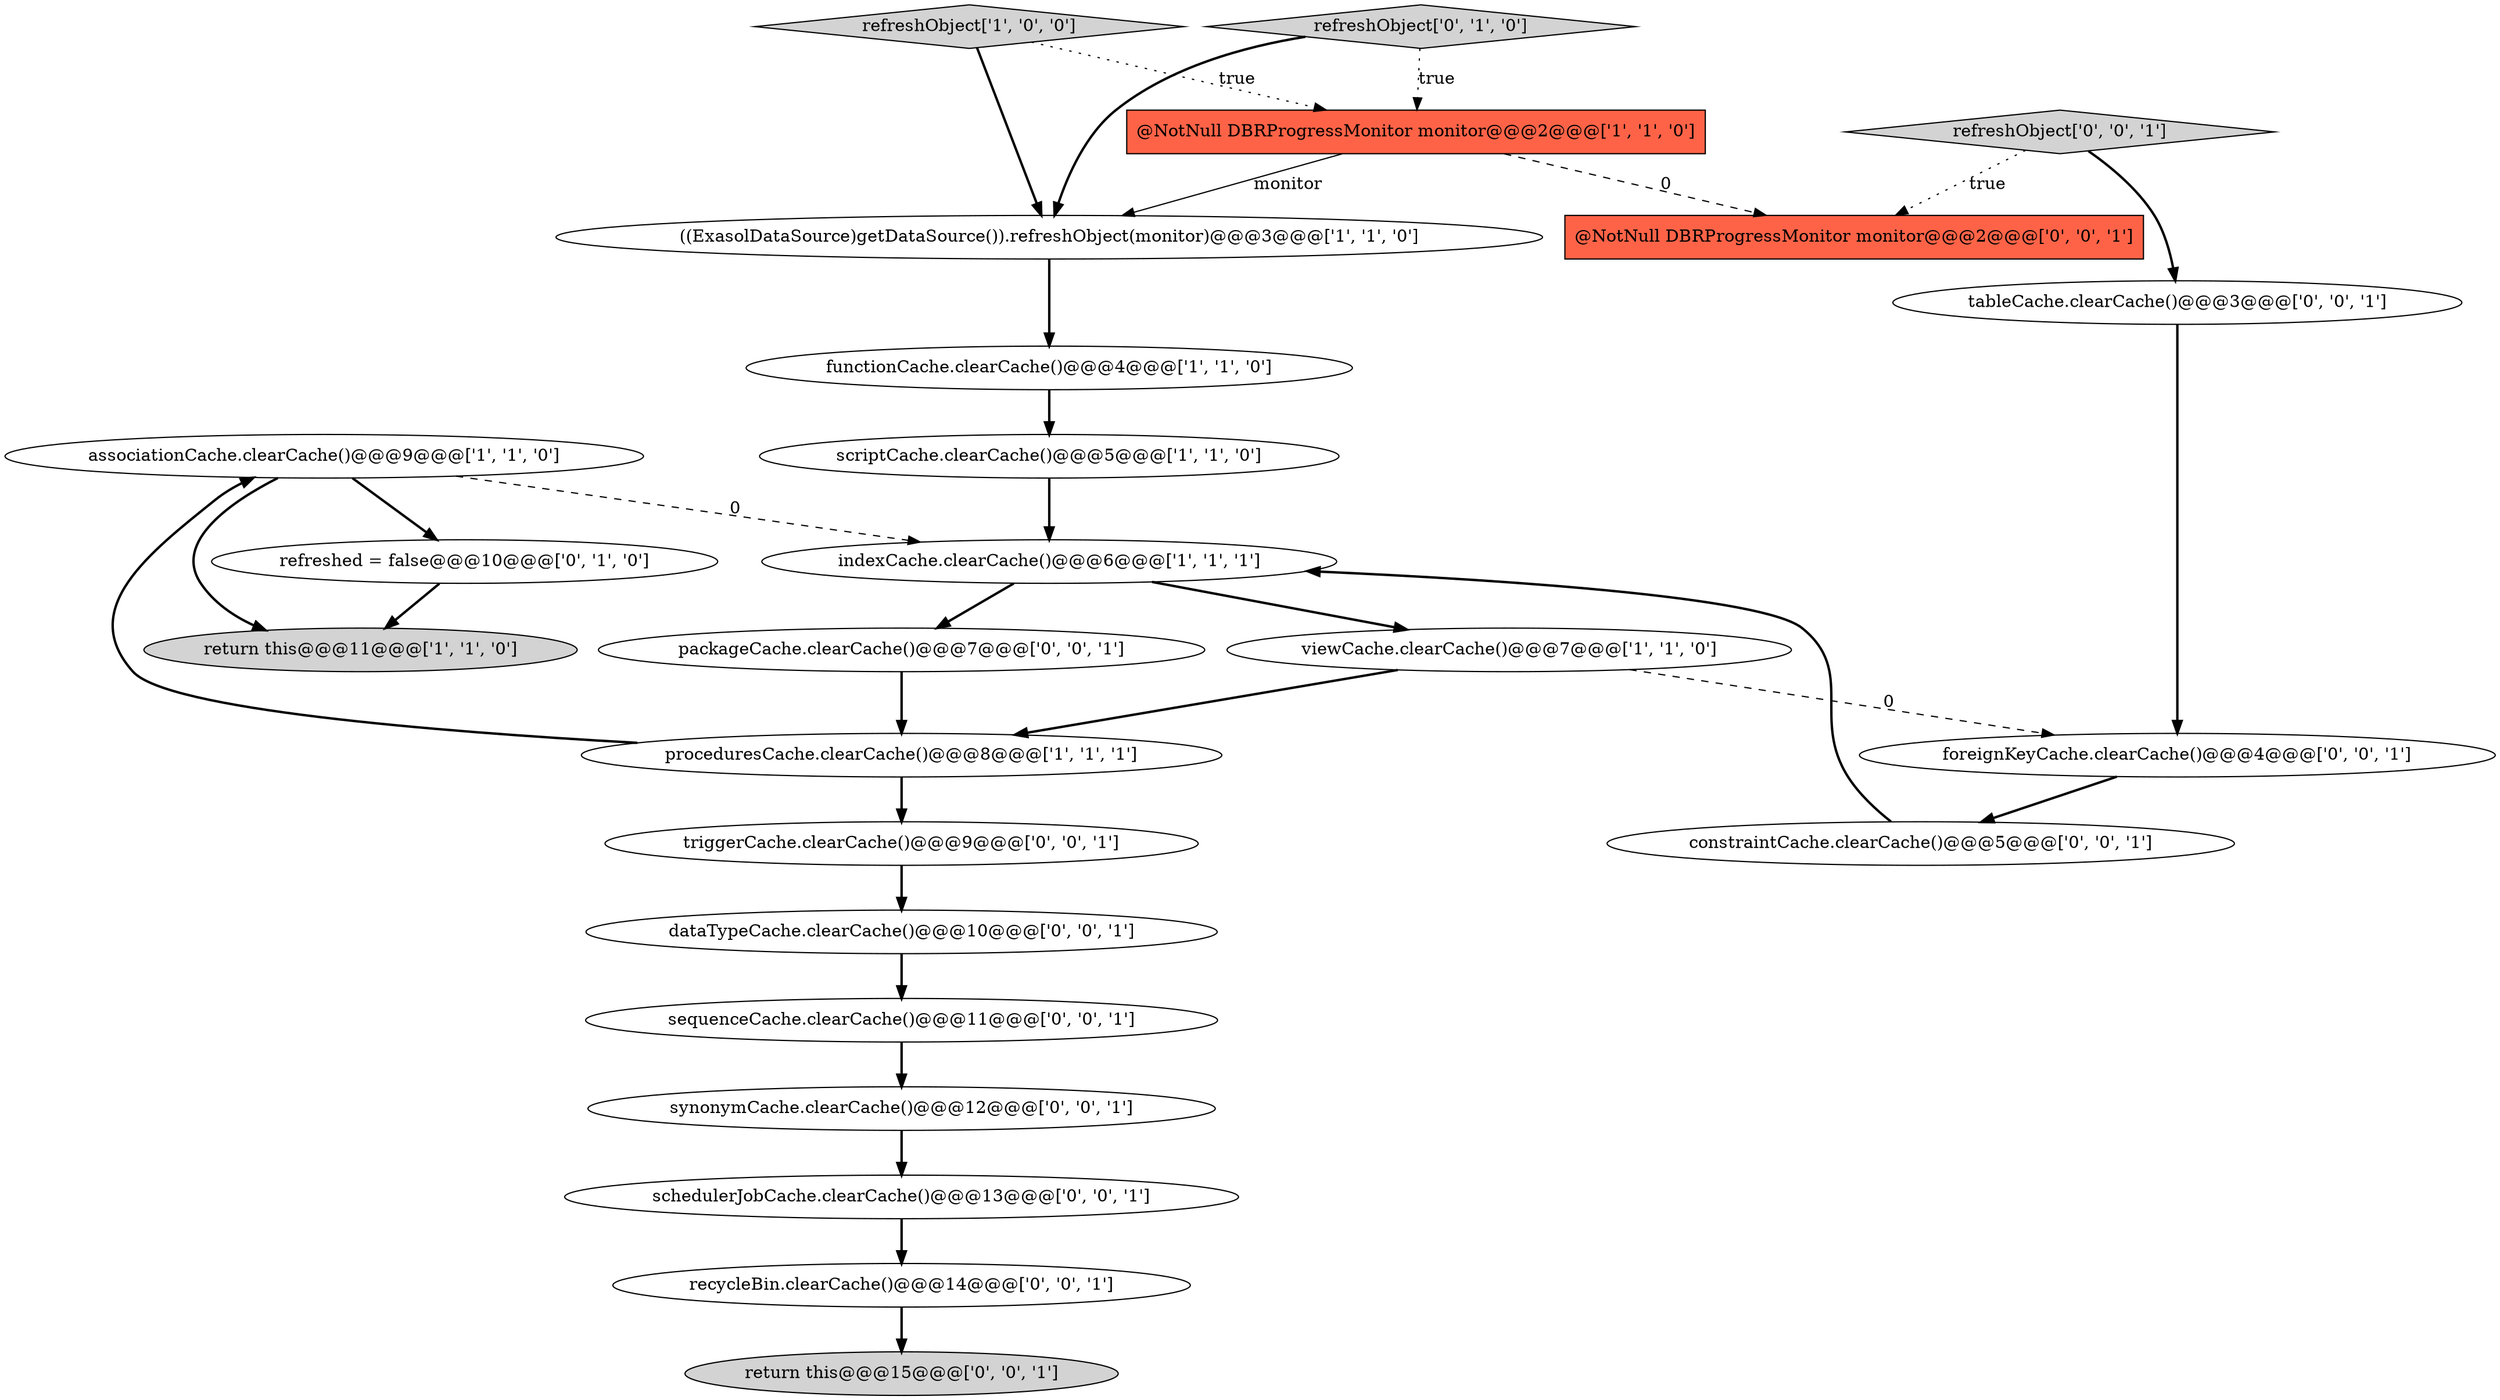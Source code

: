digraph {
5 [style = filled, label = "return this@@@11@@@['1', '1', '0']", fillcolor = lightgray, shape = ellipse image = "AAA0AAABBB1BBB"];
7 [style = filled, label = "associationCache.clearCache()@@@9@@@['1', '1', '0']", fillcolor = white, shape = ellipse image = "AAA0AAABBB1BBB"];
6 [style = filled, label = "refreshObject['1', '0', '0']", fillcolor = lightgray, shape = diamond image = "AAA0AAABBB1BBB"];
20 [style = filled, label = "schedulerJobCache.clearCache()@@@13@@@['0', '0', '1']", fillcolor = white, shape = ellipse image = "AAA0AAABBB3BBB"];
23 [style = filled, label = "tableCache.clearCache()@@@3@@@['0', '0', '1']", fillcolor = white, shape = ellipse image = "AAA0AAABBB3BBB"];
9 [style = filled, label = "indexCache.clearCache()@@@6@@@['1', '1', '1']", fillcolor = white, shape = ellipse image = "AAA0AAABBB1BBB"];
14 [style = filled, label = "recycleBin.clearCache()@@@14@@@['0', '0', '1']", fillcolor = white, shape = ellipse image = "AAA0AAABBB3BBB"];
19 [style = filled, label = "packageCache.clearCache()@@@7@@@['0', '0', '1']", fillcolor = white, shape = ellipse image = "AAA0AAABBB3BBB"];
11 [style = filled, label = "refreshObject['0', '1', '0']", fillcolor = lightgray, shape = diamond image = "AAA0AAABBB2BBB"];
12 [style = filled, label = "foreignKeyCache.clearCache()@@@4@@@['0', '0', '1']", fillcolor = white, shape = ellipse image = "AAA0AAABBB3BBB"];
3 [style = filled, label = "@NotNull DBRProgressMonitor monitor@@@2@@@['1', '1', '0']", fillcolor = tomato, shape = box image = "AAA0AAABBB1BBB"];
22 [style = filled, label = "@NotNull DBRProgressMonitor monitor@@@2@@@['0', '0', '1']", fillcolor = tomato, shape = box image = "AAA0AAABBB3BBB"];
13 [style = filled, label = "refreshObject['0', '0', '1']", fillcolor = lightgray, shape = diamond image = "AAA0AAABBB3BBB"];
2 [style = filled, label = "proceduresCache.clearCache()@@@8@@@['1', '1', '1']", fillcolor = white, shape = ellipse image = "AAA0AAABBB1BBB"];
1 [style = filled, label = "((ExasolDataSource)getDataSource()).refreshObject(monitor)@@@3@@@['1', '1', '0']", fillcolor = white, shape = ellipse image = "AAA0AAABBB1BBB"];
21 [style = filled, label = "return this@@@15@@@['0', '0', '1']", fillcolor = lightgray, shape = ellipse image = "AAA0AAABBB3BBB"];
15 [style = filled, label = "constraintCache.clearCache()@@@5@@@['0', '0', '1']", fillcolor = white, shape = ellipse image = "AAA0AAABBB3BBB"];
0 [style = filled, label = "scriptCache.clearCache()@@@5@@@['1', '1', '0']", fillcolor = white, shape = ellipse image = "AAA0AAABBB1BBB"];
17 [style = filled, label = "synonymCache.clearCache()@@@12@@@['0', '0', '1']", fillcolor = white, shape = ellipse image = "AAA0AAABBB3BBB"];
10 [style = filled, label = "refreshed = false@@@10@@@['0', '1', '0']", fillcolor = white, shape = ellipse image = "AAA1AAABBB2BBB"];
18 [style = filled, label = "dataTypeCache.clearCache()@@@10@@@['0', '0', '1']", fillcolor = white, shape = ellipse image = "AAA0AAABBB3BBB"];
16 [style = filled, label = "sequenceCache.clearCache()@@@11@@@['0', '0', '1']", fillcolor = white, shape = ellipse image = "AAA0AAABBB3BBB"];
8 [style = filled, label = "functionCache.clearCache()@@@4@@@['1', '1', '0']", fillcolor = white, shape = ellipse image = "AAA0AAABBB1BBB"];
4 [style = filled, label = "viewCache.clearCache()@@@7@@@['1', '1', '0']", fillcolor = white, shape = ellipse image = "AAA0AAABBB1BBB"];
24 [style = filled, label = "triggerCache.clearCache()@@@9@@@['0', '0', '1']", fillcolor = white, shape = ellipse image = "AAA0AAABBB3BBB"];
9->19 [style = bold, label=""];
11->3 [style = dotted, label="true"];
15->9 [style = bold, label=""];
4->12 [style = dashed, label="0"];
24->18 [style = bold, label=""];
9->4 [style = bold, label=""];
3->22 [style = dashed, label="0"];
8->0 [style = bold, label=""];
7->10 [style = bold, label=""];
2->7 [style = bold, label=""];
14->21 [style = bold, label=""];
12->15 [style = bold, label=""];
13->23 [style = bold, label=""];
1->8 [style = bold, label=""];
0->9 [style = bold, label=""];
3->1 [style = solid, label="monitor"];
11->1 [style = bold, label=""];
17->20 [style = bold, label=""];
4->2 [style = bold, label=""];
7->9 [style = dashed, label="0"];
23->12 [style = bold, label=""];
18->16 [style = bold, label=""];
6->3 [style = dotted, label="true"];
13->22 [style = dotted, label="true"];
7->5 [style = bold, label=""];
2->24 [style = bold, label=""];
16->17 [style = bold, label=""];
19->2 [style = bold, label=""];
20->14 [style = bold, label=""];
6->1 [style = bold, label=""];
10->5 [style = bold, label=""];
}
